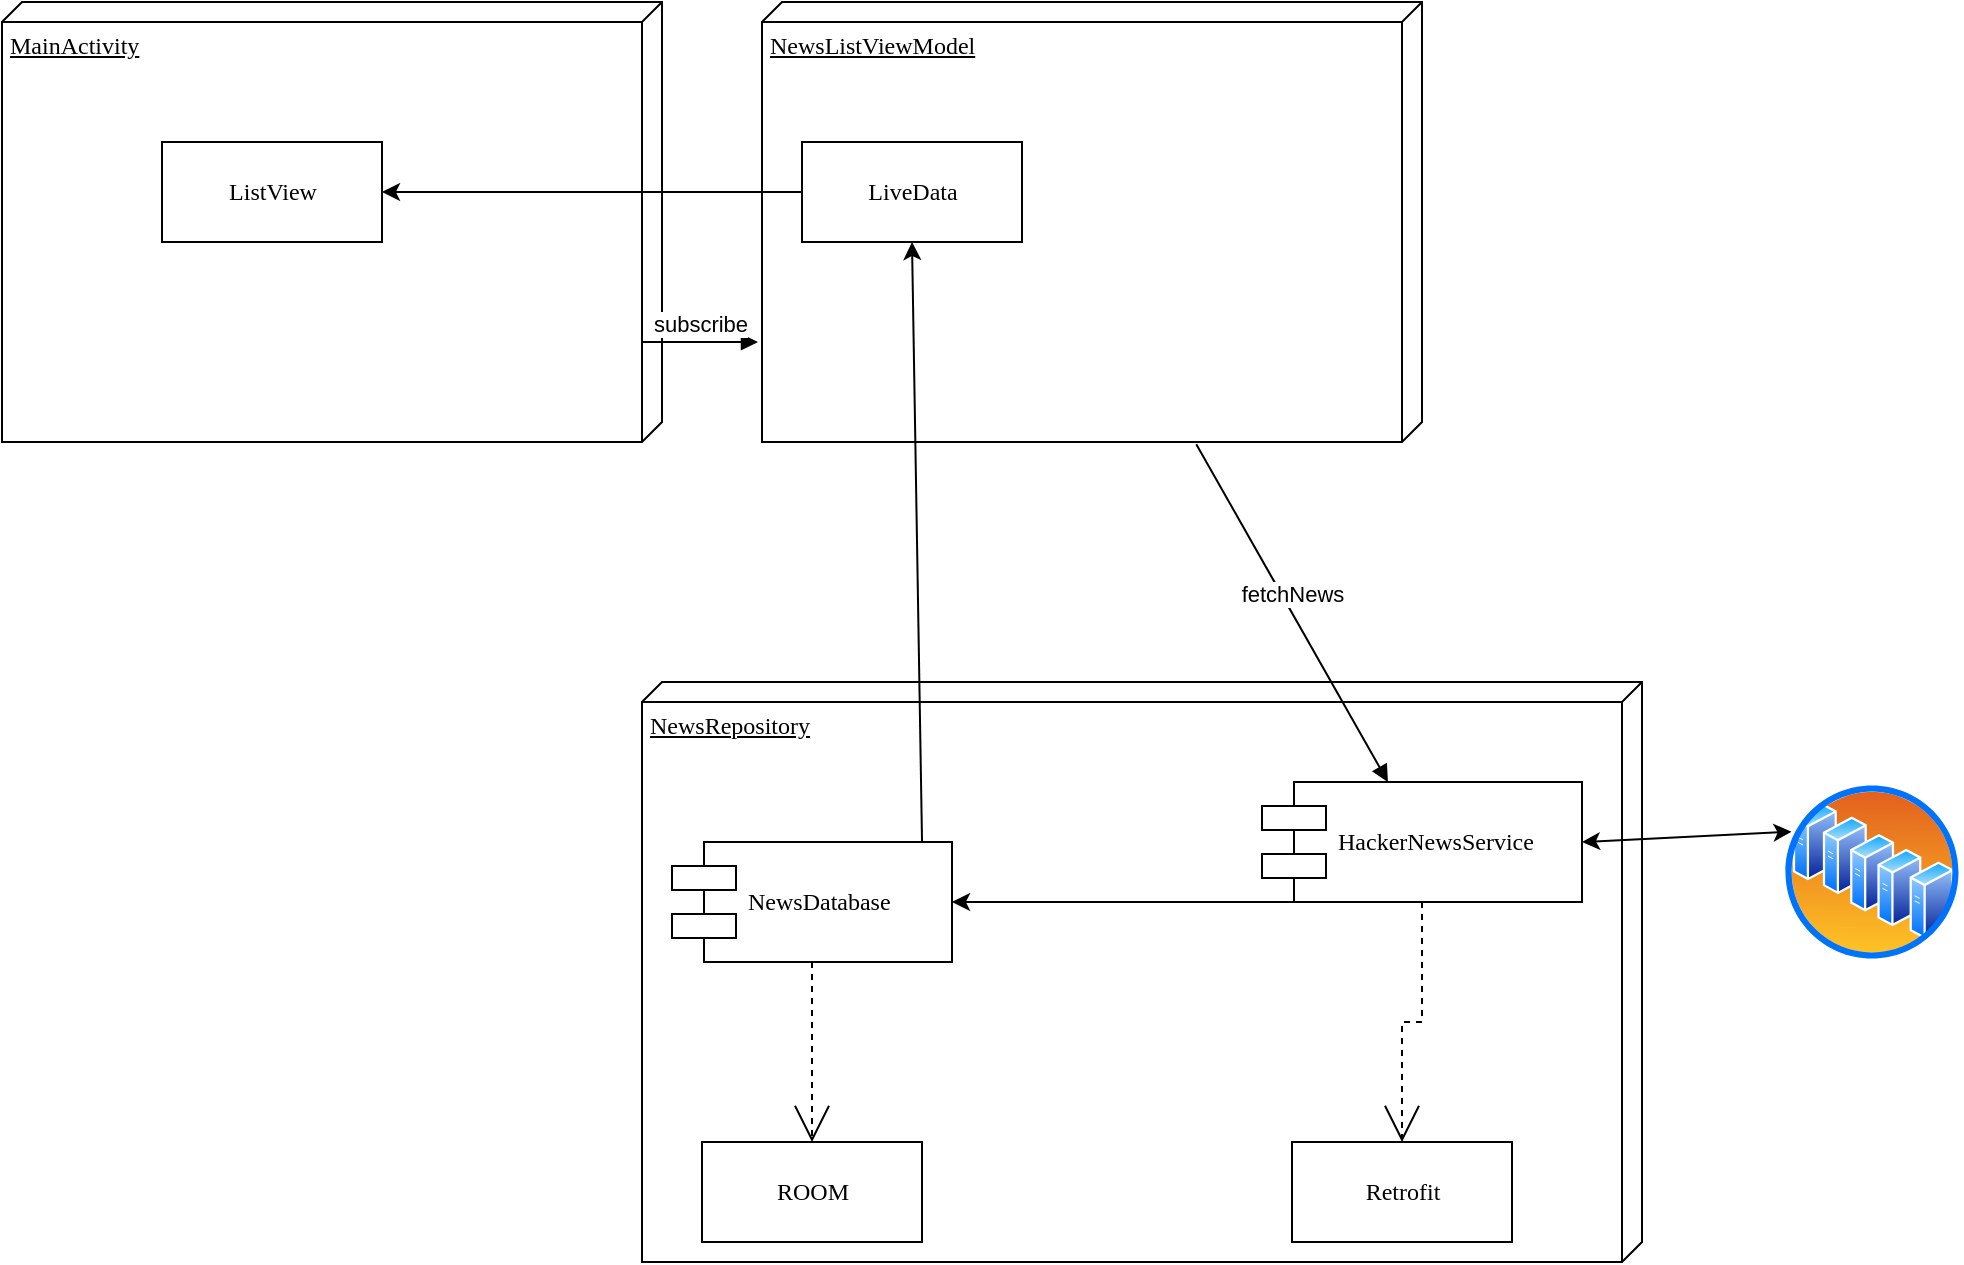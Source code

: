 <mxfile version="13.6.2" type="github">
  <diagram name="Page-1" id="5f0bae14-7c28-e335-631c-24af17079c00">
    <mxGraphModel dx="1186" dy="764" grid="1" gridSize="10" guides="1" tooltips="1" connect="1" arrows="1" fold="1" page="1" pageScale="1" pageWidth="1100" pageHeight="850" background="#ffffff" math="0" shadow="0">
      <root>
        <mxCell id="0" />
        <mxCell id="1" parent="0" />
        <mxCell id="39150e848f15840c-1" value="MainActivity" style="verticalAlign=top;align=left;spacingTop=8;spacingLeft=2;spacingRight=12;shape=cube;size=10;direction=south;fontStyle=4;html=1;rounded=0;shadow=0;comic=0;labelBackgroundColor=none;strokeWidth=1;fontFamily=Verdana;fontSize=12" parent="1" vertex="1">
          <mxGeometry x="50" y="70" width="330" height="220" as="geometry" />
        </mxCell>
        <mxCell id="39150e848f15840c-2" value="NewsListViewModel" style="verticalAlign=top;align=left;spacingTop=8;spacingLeft=2;spacingRight=12;shape=cube;size=10;direction=south;fontStyle=4;html=1;rounded=0;shadow=0;comic=0;labelBackgroundColor=none;strokeWidth=1;fontFamily=Verdana;fontSize=12" parent="1" vertex="1">
          <mxGeometry x="430" y="70" width="330" height="220" as="geometry" />
        </mxCell>
        <mxCell id="39150e848f15840c-3" value="NewsRepository" style="verticalAlign=top;align=left;spacingTop=8;spacingLeft=2;spacingRight=12;shape=cube;size=10;direction=south;fontStyle=4;html=1;rounded=0;shadow=0;comic=0;labelBackgroundColor=none;strokeWidth=1;fontFamily=Verdana;fontSize=12" parent="1" vertex="1">
          <mxGeometry x="370" y="410" width="500" height="290" as="geometry" />
        </mxCell>
        <mxCell id="39150e848f15840c-4" value="ListView" style="html=1;rounded=0;shadow=0;comic=0;labelBackgroundColor=none;strokeWidth=1;fontFamily=Verdana;fontSize=12;align=center;" parent="1" vertex="1">
          <mxGeometry x="130" y="140" width="110" height="50" as="geometry" />
        </mxCell>
        <mxCell id="39150e848f15840c-8" value="LiveData&lt;br&gt;" style="html=1;rounded=0;shadow=0;comic=0;labelBackgroundColor=none;strokeWidth=1;fontFamily=Verdana;fontSize=12;align=center;" parent="1" vertex="1">
          <mxGeometry x="450" y="140" width="110" height="50" as="geometry" />
        </mxCell>
        <mxCell id="39150e848f15840c-10" value="NewsDatabase&lt;br&gt;" style="shape=component;align=left;spacingLeft=36;rounded=0;shadow=0;comic=0;labelBackgroundColor=none;strokeWidth=1;fontFamily=Verdana;fontSize=12;html=1;" parent="1" vertex="1">
          <mxGeometry x="385" y="490" width="140" height="60" as="geometry" />
        </mxCell>
        <mxCell id="JW79nm86HifA4s67BdG7-1" value="HackerNewsService" style="shape=component;align=left;spacingLeft=36;rounded=0;shadow=0;comic=0;labelBackgroundColor=none;strokeWidth=1;fontFamily=Verdana;fontSize=12;html=1;" vertex="1" parent="1">
          <mxGeometry x="680" y="460" width="160" height="60" as="geometry" />
        </mxCell>
        <mxCell id="JW79nm86HifA4s67BdG7-2" value="" style="aspect=fixed;perimeter=ellipsePerimeter;html=1;align=center;shadow=0;dashed=0;spacingTop=3;image;image=img/lib/active_directory/server_farm.svg;" vertex="1" parent="1">
          <mxGeometry x="940" y="460" width="90" height="90" as="geometry" />
        </mxCell>
        <mxCell id="JW79nm86HifA4s67BdG7-6" value="ROOM" style="html=1;rounded=0;shadow=0;comic=0;labelBackgroundColor=none;strokeWidth=1;fontFamily=Verdana;fontSize=12;align=center;" vertex="1" parent="1">
          <mxGeometry x="400" y="640" width="110" height="50" as="geometry" />
        </mxCell>
        <mxCell id="JW79nm86HifA4s67BdG7-8" style="edgeStyle=orthogonalEdgeStyle;rounded=0;html=1;dashed=1;labelBackgroundColor=none;startArrow=none;startFill=0;startSize=8;endArrow=open;endFill=0;endSize=16;fontFamily=Verdana;fontSize=12;exitX=0.5;exitY=1;exitDx=0;exitDy=0;entryX=0.5;entryY=0;entryDx=0;entryDy=0;" edge="1" parent="1" source="39150e848f15840c-10" target="JW79nm86HifA4s67BdG7-6">
          <mxGeometry relative="1" as="geometry">
            <mxPoint x="450" y="620" as="sourcePoint" />
            <mxPoint x="490" y="620" as="targetPoint" />
          </mxGeometry>
        </mxCell>
        <mxCell id="JW79nm86HifA4s67BdG7-9" value="Retrofit" style="html=1;rounded=0;shadow=0;comic=0;labelBackgroundColor=none;strokeWidth=1;fontFamily=Verdana;fontSize=12;align=center;" vertex="1" parent="1">
          <mxGeometry x="695" y="640" width="110" height="50" as="geometry" />
        </mxCell>
        <mxCell id="JW79nm86HifA4s67BdG7-10" style="edgeStyle=orthogonalEdgeStyle;rounded=0;html=1;dashed=1;labelBackgroundColor=none;startArrow=none;startFill=0;startSize=8;endArrow=open;endFill=0;endSize=16;fontFamily=Verdana;fontSize=12;entryX=0.5;entryY=0;entryDx=0;entryDy=0;exitX=0.5;exitY=1;exitDx=0;exitDy=0;" edge="1" parent="1" target="JW79nm86HifA4s67BdG7-9" source="JW79nm86HifA4s67BdG7-1">
          <mxGeometry relative="1" as="geometry">
            <mxPoint x="735" y="580" as="sourcePoint" />
            <mxPoint x="770" y="620" as="targetPoint" />
          </mxGeometry>
        </mxCell>
        <mxCell id="JW79nm86HifA4s67BdG7-13" value="" style="endArrow=classic;html=1;entryX=1;entryY=0.25;entryDx=0;entryDy=0;exitX=0.25;exitY=1;exitDx=0;exitDy=0;" edge="1" parent="1" source="JW79nm86HifA4s67BdG7-1">
          <mxGeometry width="50" height="50" relative="1" as="geometry">
            <mxPoint x="649.573" y="570.236" as="sourcePoint" />
            <mxPoint x="525" y="520" as="targetPoint" />
          </mxGeometry>
        </mxCell>
        <mxCell id="JW79nm86HifA4s67BdG7-14" value="" style="endArrow=classic;startArrow=classic;html=1;entryX=0;entryY=0.25;entryDx=0;entryDy=0;" edge="1" parent="1" target="JW79nm86HifA4s67BdG7-2">
          <mxGeometry width="50" height="50" relative="1" as="geometry">
            <mxPoint x="840" y="490" as="sourcePoint" />
            <mxPoint x="890" y="440" as="targetPoint" />
          </mxGeometry>
        </mxCell>
        <mxCell id="JW79nm86HifA4s67BdG7-15" value="" style="endArrow=classic;html=1;entryX=0.5;entryY=1;entryDx=0;entryDy=0;exitX=0.893;exitY=0;exitDx=0;exitDy=0;exitPerimeter=0;" edge="1" parent="1" source="39150e848f15840c-10" target="39150e848f15840c-8">
          <mxGeometry width="50" height="50" relative="1" as="geometry">
            <mxPoint x="490" y="490" as="sourcePoint" />
            <mxPoint x="540" y="440" as="targetPoint" />
          </mxGeometry>
        </mxCell>
        <mxCell id="JW79nm86HifA4s67BdG7-16" value="" style="endArrow=classic;html=1;entryX=1;entryY=0.5;entryDx=0;entryDy=0;exitX=0;exitY=0.5;exitDx=0;exitDy=0;" edge="1" parent="1" source="39150e848f15840c-8" target="39150e848f15840c-4">
          <mxGeometry width="50" height="50" relative="1" as="geometry">
            <mxPoint x="520" y="390" as="sourcePoint" />
            <mxPoint x="570" y="340" as="targetPoint" />
          </mxGeometry>
        </mxCell>
        <mxCell id="JW79nm86HifA4s67BdG7-18" value="fetchNews" style="html=1;verticalAlign=bottom;endArrow=block;exitX=1.005;exitY=0.342;exitDx=0;exitDy=0;exitPerimeter=0;" edge="1" parent="1" source="39150e848f15840c-2" target="JW79nm86HifA4s67BdG7-1">
          <mxGeometry width="80" relative="1" as="geometry">
            <mxPoint x="510" y="360" as="sourcePoint" />
            <mxPoint x="590" y="360" as="targetPoint" />
          </mxGeometry>
        </mxCell>
        <mxCell id="JW79nm86HifA4s67BdG7-19" value="subscribe" style="html=1;verticalAlign=bottom;endArrow=block;exitX=0.773;exitY=0.03;exitDx=0;exitDy=0;exitPerimeter=0;" edge="1" parent="1" source="39150e848f15840c-1">
          <mxGeometry width="80" relative="1" as="geometry">
            <mxPoint x="240" y="179.5" as="sourcePoint" />
            <mxPoint x="428" y="240" as="targetPoint" />
            <Array as="points">
              <mxPoint x="400" y="240" />
            </Array>
          </mxGeometry>
        </mxCell>
      </root>
    </mxGraphModel>
  </diagram>
</mxfile>
